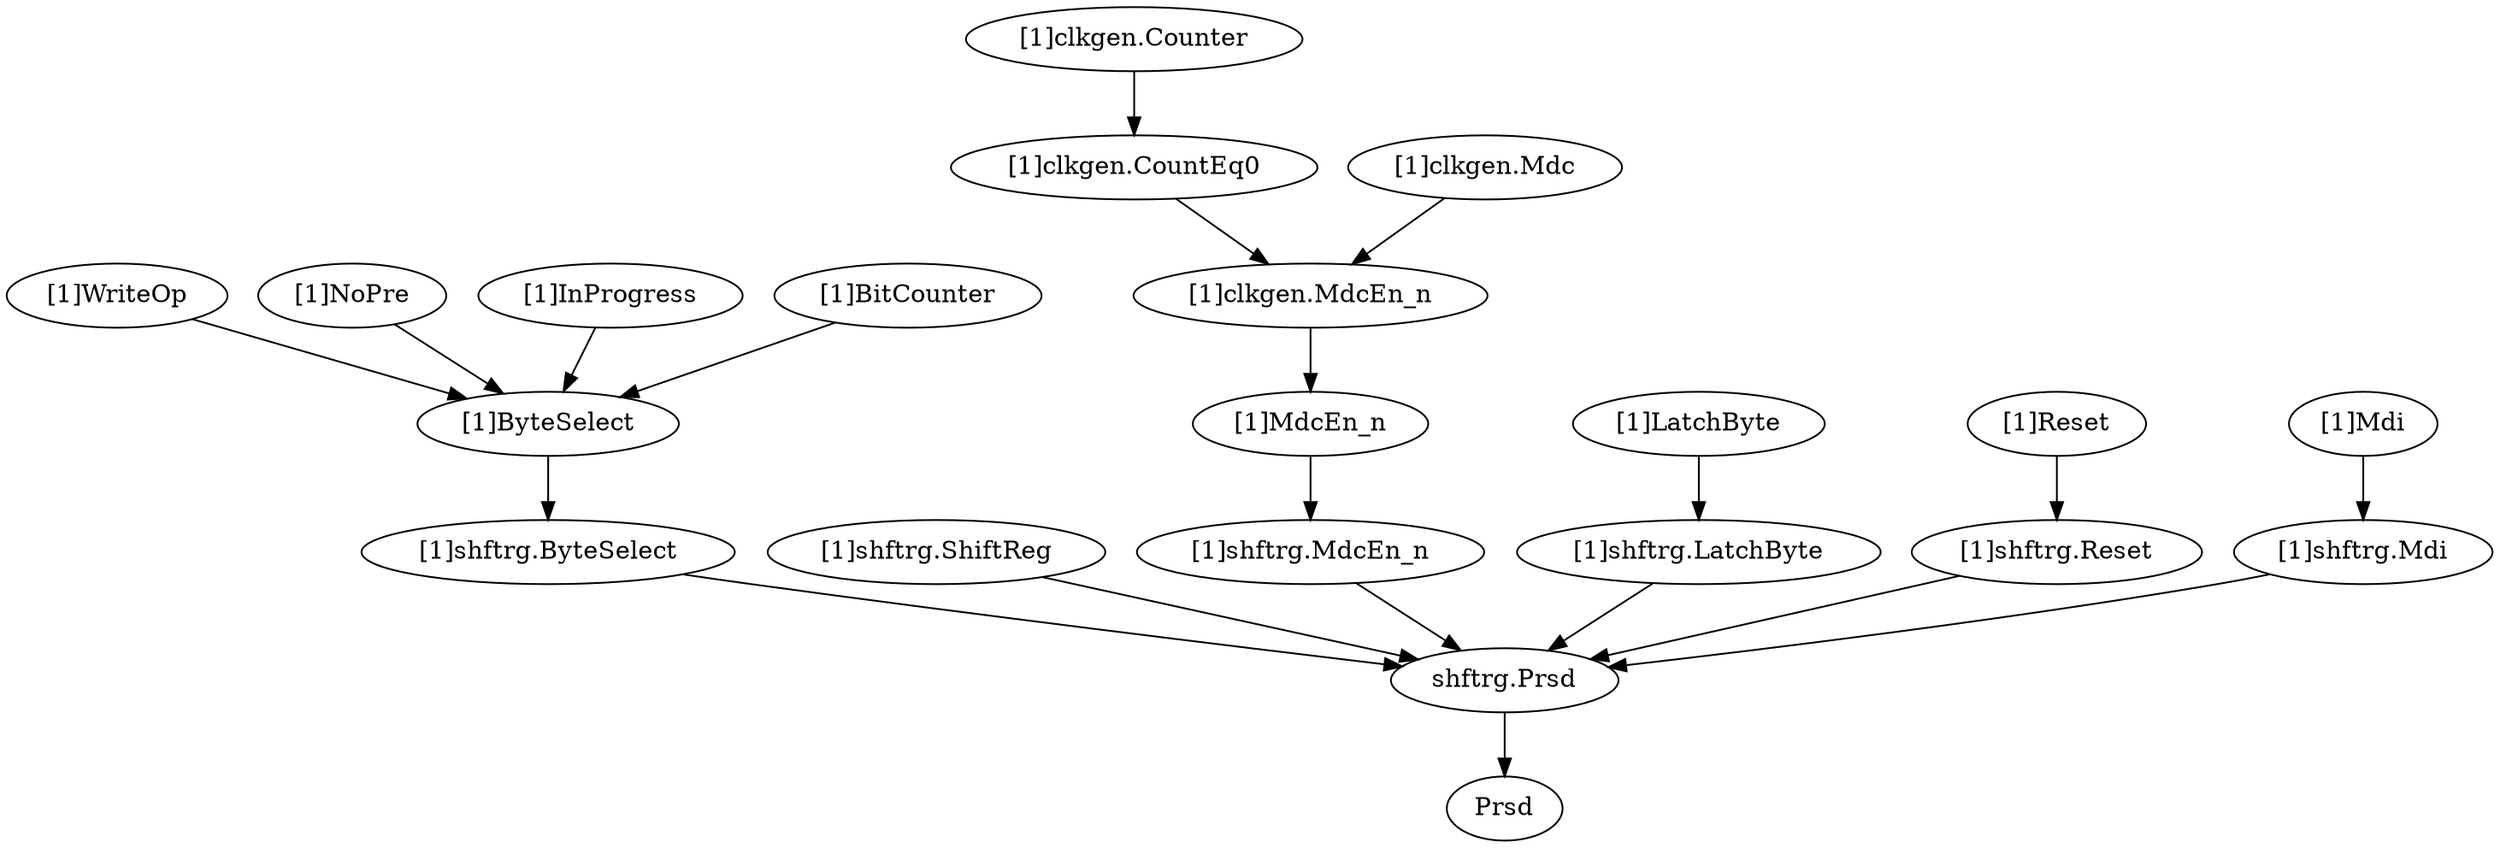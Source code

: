 strict digraph "" {
	"[1]shftrg.Mdi"	 [complexity=8,
		importance=0.0911010780909,
		rank=0.0113876347614];
	"shftrg.Prsd"	 [complexity=0,
		importance=0.0411520431207,
		rank=0.0];
	"[1]shftrg.Mdi" -> "shftrg.Prsd";
	"[1]shftrg.ByteSelect"	 [complexity=1,
		importance=0.0947198952189,
		rank=0.0947198952189];
	"[1]shftrg.ByteSelect" -> "shftrg.Prsd";
	"[1]ByteSelect"	 [complexity=1,
		importance=0.107821283951,
		rank=0.107821283951];
	"[1]ByteSelect" -> "[1]shftrg.ByteSelect";
	"[1]shftrg.ShiftReg"	 [complexity=8,
		importance=0.11747043972,
		rank=0.014683804965];
	"[1]shftrg.ShiftReg" -> "shftrg.Prsd";
	"[1]WriteOp"	 [complexity=9,
		importance=0.232116169128,
		rank=0.0257906854587];
	"[1]WriteOp" -> "[1]ByteSelect";
	"[1]MdcEn_n"	 [complexity=1,
		importance=0.100577962939,
		rank=0.100577962939];
	"[1]shftrg.MdcEn_n"	 [complexity=1,
		importance=0.0906505941524,
		rank=0.0906505941524];
	"[1]MdcEn_n" -> "[1]shftrg.MdcEn_n";
	"[1]NoPre"	 [complexity=7,
		importance=0.113686006305,
		rank=0.0162408580436];
	"[1]NoPre" -> "[1]ByteSelect";
	"[1]clkgen.CountEq0"	 [complexity=4,
		importance=0.119677838904,
		rank=0.029919459726];
	"[1]clkgen.MdcEn_n"	 [complexity=1,
		importance=0.108703380147,
		rank=0.108703380147];
	"[1]clkgen.CountEq0" -> "[1]clkgen.MdcEn_n";
	"[1]InProgress"	 [complexity=18,
		importance=0.444342511462,
		rank=0.0246856950812];
	"[1]InProgress" -> "[1]ByteSelect";
	"[1]shftrg.MdcEn_n" -> "shftrg.Prsd";
	"[1]Mdi"	 [complexity=8,
		importance=0.0969658004446,
		rank=0.0121207250556];
	"[1]Mdi" -> "[1]shftrg.Mdi";
	"[1]clkgen.Mdc"	 [complexity=4,
		importance=0.118009629074,
		rank=0.0295024072684];
	"[1]clkgen.Mdc" -> "[1]clkgen.MdcEn_n";
	"[1]LatchByte"	 [complexity=2,
		importance=0.154520059834,
		rank=0.077260029917];
	"[1]shftrg.LatchByte"	 [complexity=2,
		importance=0.1377202238,
		rank=0.0688601119002];
	"[1]LatchByte" -> "[1]shftrg.LatchByte";
	"[1]BitCounter"	 [complexity=18,
		importance=0.442376526984,
		rank=0.0245764737213];
	"[1]BitCounter" -> "[1]ByteSelect";
	"[1]clkgen.Counter"	 [complexity=6,
		importance=0.140116734407,
		rank=0.0233527890678];
	"[1]clkgen.Counter" -> "[1]clkgen.CountEq0";
	"[1]clkgen.MdcEn_n" -> "[1]MdcEn_n";
	"[1]Reset"	 [complexity=1,
		importance=0.135225199333,
		rank=0.135225199333];
	"[1]shftrg.Reset"	 [complexity=1,
		importance=0.129360476979,
		rank=0.129360476979];
	"[1]Reset" -> "[1]shftrg.Reset";
	Prsd	 [complexity=0,
		importance=0.0176289171414,
		rank=0.0];
	"shftrg.Prsd" -> Prsd;
	"[1]shftrg.LatchByte" -> "shftrg.Prsd";
	"[1]shftrg.Reset" -> "shftrg.Prsd";
}
